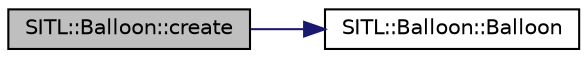 digraph "SITL::Balloon::create"
{
 // INTERACTIVE_SVG=YES
  edge [fontname="Helvetica",fontsize="10",labelfontname="Helvetica",labelfontsize="10"];
  node [fontname="Helvetica",fontsize="10",shape=record];
  rankdir="LR";
  Node1 [label="SITL::Balloon::create",height=0.2,width=0.4,color="black", fillcolor="grey75", style="filled", fontcolor="black"];
  Node1 -> Node2 [color="midnightblue",fontsize="10",style="solid",fontname="Helvetica"];
  Node2 [label="SITL::Balloon::Balloon",height=0.2,width=0.4,color="black", fillcolor="white", style="filled",URL="$classSITL_1_1Balloon.html#a49d709cad790bad3146d248fcfa39dd0"];
}
